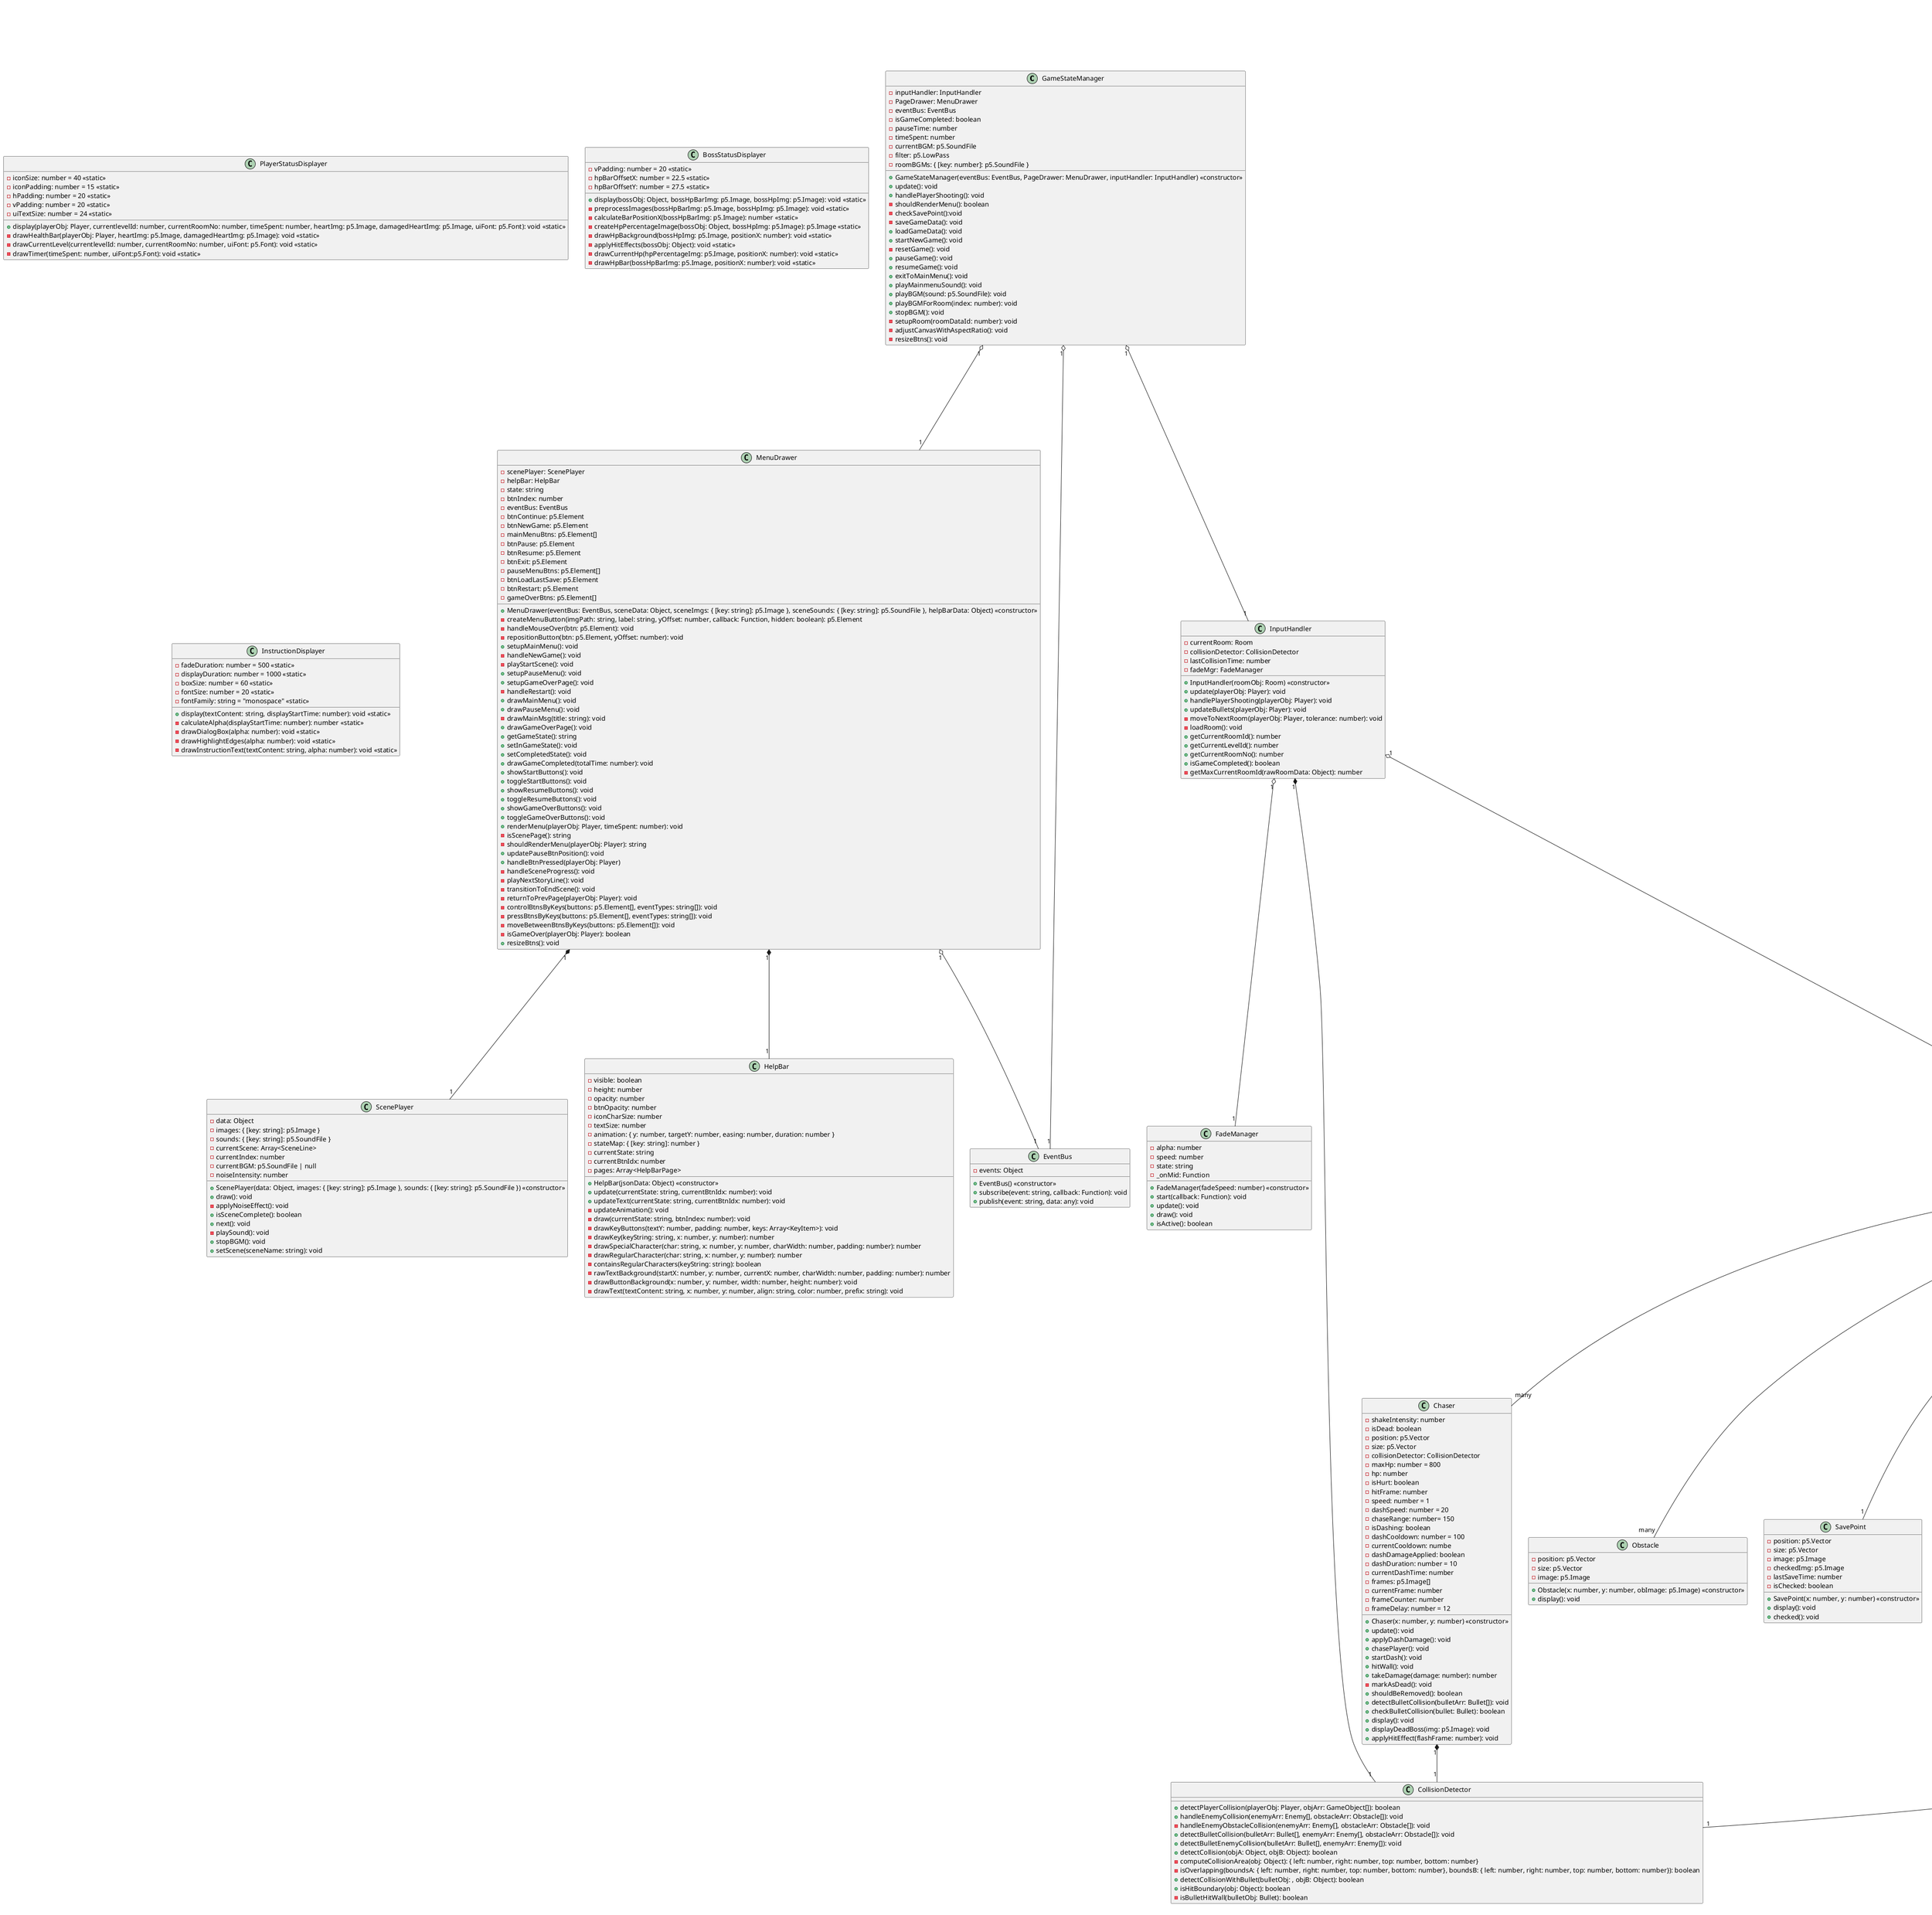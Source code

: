 @startuml

' 核心控制系统
class GameStateManager {
  -inputHandler: InputHandler
  -PageDrawer: MenuDrawer
  -eventBus: EventBus
  -isGameCompleted: boolean
  -pauseTime: number
  -timeSpent: number
  -currentBGM: p5.SoundFile
  -filter: p5.LowPass
  -roomBGMs: { [key: number]: p5.SoundFile }

  +GameStateManager(eventBus: EventBus, PageDrawer: MenuDrawer, inputHandler: InputHandler) <<constructor>>
  +update(): void
  +handlePlayerShooting(): void
  -shouldRenderMenu(): boolean
  -checkSavePoint():void
  -saveGameData(): void
  +loadGameData(): void
  +startNewGame(): void
  -resetGame(): void
  +pauseGame(): void
  +resumeGame(): void
  +exitToMainMenu(): void
  +playMainmenuSound(): void
  +playBGM(sound: p5.SoundFile): void
  +playBGMForRoom(index: number): void
  +stopBGM(): void
  -setupRoom(roomDataId: number): void
  -adjustCanvasWithAspectRatio(): void
  -resizeBtns(): void
}

class EventBus {
  -events: Object

  +EventBus() <<constructor>>
  +subscribe(event: string, callback: Function): void
  +publish(event: string, data: any): void
}

class MenuDrawer {
   -scenePlayer: ScenePlayer
   -helpBar: HelpBar
   -state: string
   -btnIndex: number
   -eventBus: EventBus
   -btnContinue: p5.Element
   -btnNewGame: p5.Element
   -mainMenuBtns: p5.Element[]
   -btnPause: p5.Element
   -btnResume: p5.Element
   -btnExit: p5.Element
   -pauseMenuBtns: p5.Element[]
   -btnLoadLastSave: p5.Element
   -btnRestart: p5.Element
   -gameOverBtns: p5.Element[]

   +MenuDrawer(eventBus: EventBus, sceneData: Object, sceneImgs: { [key: string]: p5.Image }, sceneSounds: { [key: string]: p5.SoundFile }, helpBarData: Object) <<constructor>>
   -createMenuButton(imgPath: string, label: string, yOffset: number, callback: Function, hidden: boolean): p5.Element
   -handleMouseOver(btn: p5.Element): void
   -repositionButton(btn: p5.Element, yOffset: number): void
   +setupMainMenu(): void
   -handleNewGame(): void
   -playStartScene(): void
   +setupPauseMenu(): void
   +setupGameOverPage(): void
   -handleRestart(): void
   +drawMainMenu(): void
   +drawPauseMenu(): void
   -drawMainMsg(title: string): void
   +drawGameOverPage(): void
   +getGameState(): string
   +setInGameState(): void
   +setCompletedState(): void
   +drawGameCompleted(totalTime: number): void
   +showStartButtons(): void
   +toggleStartButtons(): void
   +showResumeButtons(): void
   +toggleResumeButtons(): void
   +showGameOverButtons(): void
   +toggleGameOverButtons(): void
   +renderMenu(playerObj: Player, timeSpent: number): void
   -isScenePage(): string
   -shouldRenderMenu(playerObj: Player): string
   +updatePauseBtnPosition(): void
   +handleBtnPressed(playerObj: Player)
   -handleSceneProgress(): void
   -playNextStoryLine(): void
   -transitionToEndScene(): void
   -returnToPrevPage(playerObj: Player): void
   -controlBtnsByKeys(buttons: p5.Element[], eventTypes: string[]): void
   -pressBtnsByKeys(buttons: p5.Element[], eventTypes: string[]): void
   -moveBetweenBtnsByKeys(buttons: p5.Element[]): void
   -isGameOver(playerObj: Player): boolean
   +resizeBtns(): void
}

class InputHandler {
  -currentRoom: Room
  -collisionDetector: CollisionDetector
  -lastCollisionTime: number
  -fadeMgr: FadeManager

  +InputHandler(roomObj: Room) <<constructor>>
  +update(playerObj: Player): void
  +handlePlayerShooting(playerObj: Player): void
  +updateBullets(playerObj: Player): void
  -moveToNextRoom(playerObj: Player, tolerance: number): void
  -loadRoom(): void
  +getCurrentRoomId(): number
  +getCurrentLevelId(): number
  +getCurrentRoomNo(): number
  +isGameCompleted(): boolean
  -getMaxCurrentRoomId(rawRoomData: Object): number
}

class ScenePlayer {
  -data: Object
  -images: { [key: string]: p5.Image }
  -sounds: { [key: string]: p5.SoundFile }
  -currentScene: Array<SceneLine>
  -currentIndex: number
  -currentBGM: p5.SoundFile | null
  -noiseIntensity: number

  +ScenePlayer(data: Object, images: { [key: string]: p5.Image }, sounds: { [key: string]: p5.SoundFile }) <<constructor>>
  +draw(): void
  -applyNoiseEffect(): void
  +isSceneComplete(): boolean
  +next(): void
  -playSound(): void
  +stopBGM(): void
  +setScene(sceneName: string): void
}

class HelpBar {
  -visible: boolean
  -height: number
  -opacity: number
  -btnOpacity: number
  -iconCharSize: number
  -textSize: number
  -animation: { y: number, targetY: number, easing: number, duration: number }
  -stateMap: { [key: string]: number } 
  -currentState: string
  -currentBtnIdx: number
  -pages: Array<HelpBarPage>

  +HelpBar(jsonData: Object) <<constructor>>
  +update(currentState: string, currentBtnIdx: number): void
  +updateText(currentState: string, currentBtnIdx: number): void
  -updateAnimation(): void
  -draw(currentState: string, btnIndex: number): void
  -drawKeyButtons(textY: number, padding: number, keys: Array<KeyItem>): void
  -drawKey(keyString: string, x: number, y: number): number
  -drawSpecialCharacter(char: string, x: number, y: number, charWidth: number, padding: number): number
  -drawRegularCharacter(char: string, x: number, y: number): number
  -containsRegularCharacters(keyString: string): boolean
  -rawTextBackground(startX: number, y: number, currentX: number, charWidth: number, padding: number): number
  -drawButtonBackground(x: number, y: number, width: number, height: number): void
  -drawText(textContent: string, x: number, y: number, align: string, color: number, prefix: string): void
}

class CollisionDetector {
  +detectPlayerCollision(playerObj: Player, objArr: GameObject[]): boolean
  +handleEnemyCollision(enemyArr: Enemy[], obstacleArr: Obstacle[]): void
  -handleEnemyObstacleCollision(enemyArr: Enemy[], obstacleArr: Obstacle[]): void
  +detectBulletCollision(bulletArr: Bullet[], enemyArr: Enemy[], obstacleArr: Obstacle[]): void
  +detectBulletEnemyCollision(bulletArr: Bullet[], enemyArr: Enemy[]): void
  +detectCollision(objA: Object, objB: Object): boolean
  -computeCollisionArea(obj: Object): { left: number, right: number, top: number, bottom: number}
  -isOverlapping(boundsA: { left: number, right: number, top: number, bottom: number}, boundsB: { left: number, right: number, top: number, bottom: number}): boolean
  +detectCollisionWithBullet(bulletObj: , objB: Object): boolean
  +isHitBoundary(obj: Object): boolean
  -isBulletHitWall(bulletObj: Bullet): boolean  
}

class FadeManager {
  -alpha: number
  -speed: number
  -state: string
  -_onMid: Function

  +FadeManager(fadeSpeed: number) <<constructor>>
  +start(callback: Function): void
  +update(): void
  +draw(): void
  +isActive(): boolean
}

' 游戏实体
class Player {
  -maxhp: number = 3
  -baseAtk: number = 50
  -atk: number = 50
  -maxAtk = 100
  -maxSpeed = 4
  -acceleration = 3.0
  -friction = 0.85
  -bulletSize = 20
  -maxBulletSize = 40
  -canShootAgain = true
  -shootCoolDownDuration = 300
  -position = p5.Vector
  -hp: number
  -velocity: p5.Vector
  -size: p5.Vector
  -displaySize: p5.Vector
  -invincibleTimer: number
  -blinkCounter: number
  -bullets: Bullet[]
  -image: p5.Image
  -animations: { up: p5.Image[], down: p5.Image[], left: p5.Image[], right: p5.Image[] }
  -direction: string
  -currentFrame: number
  -frameCounter: number
  -frameDelay: number

  +Player(x: number = leftBoundary, y: number = heightInPixel / 2) <<constructor>>
  +getAtk(): number
  +getBulletSize(): number
  +getHp(): number
  +getMaxHp(): number
  +setHp(newHp: number): void
  +resetRoomState(newHp: number, atk: number, bulletSize: number, x: number, y: number): void
  +updateHp(valueToAdd: number, invincibleDuration: number = 60): void
  +shoot(direction: string): void
  +powerUp(): void
  +updateBlinking(): void
  +display(): void
  +updateVelocity(): void
  +applyFriction(): void
  +resetVelocity(): void
  +updatePosition(): void
  +revertPosition(): void
  +resetInvincibleTimer(duration: number = 60): void
}

class Enemy {
  -hp: number
  -position: p5.Vector
  -size: p5.Vector
  -velocity: p5.Vector
  -image: p5.Image
  -frames: p5.Image[]
  -currentFrame: number
  -frameCounter: number
  -frameDelay: number

  +Enemy(x: number, y: number, hp: number, enImage: p5.Image, levelId: number) <<constructor>>
  +update(): void
  +display(): void
  +collide(otherObj: Object): void
}

class Chaser {
  -shakeIntensity: number
  -isDead: boolean
  -position: p5.Vector
  -size: p5.Vector
  -collisionDetector: CollisionDetector
  -maxHp: number = 800
  -hp: number
  -isHurt: boolean
  -hitFrame: number
  -speed: number = 1
  -dashSpeed: number = 20
  -chaseRange: number= 150
  -isDashing: boolean
  -dashCooldown: number = 100
  -currentCooldown: numbe
  -dashDamageApplied: boolean
  -dashDuration: number = 10
  -currentDashTime: number
  -frames: p5.Image[]
  -currentFrame: number
  -frameCounter: number
  -frameDelay: number = 12

  +Chaser(x: number, y: number) <<constructor>>
  +update(): void
  +applyDashDamage(): void
  +chasePlayer(): void
  +startDash(): void
  +hitWall(): void
  +takeDamage(damage: number): number
  -markAsDead(): void
  +shouldBeRemoved(): boolean
  +detectBulletCollision(bulletArr: Bullet[]): void
  +checkBulletCollision(bullet: Bullet): boolean
  +display(): void
  +displayDeadBoss(img: p5.Image): void
  +applyHitEffect(flashFrame: number): void
}

class Shooter {
  <<abstract>>
  -shakeIntensity: number
  -isDead: boolean
  -position: p5.Vector
  -size: p5.Vector
  -collisionDetector: CollisionDetector
  -maxHp: number = 800
  -hp: number
  -isHurt: boolean
  -hitFrame: number
  -speed: number = 0.8
  -moveCooldown: number = 60
  -currentMoveCooldown: number
  -direction: p5.Vector
  -shootCooldown: number = 280
  -currentShootCooldown: number
  -bullets: ShooterBullet[]
  -warningTime: number
  -warningDuration: number = 60
  -shooterSoundOn: boolean
  -frames: p5.Image[]
  -currentFrame: number
  -frameCounter: number
  -frameDelay: number = 10

  +Shooter(x: number, y: number, collisionDetector: CollisionDetector) <<constructor>>
  +update(): void
  +checkBoundaryCollision(): void
  +shoot(): void
  +takeDamage(damage: number): void
  -markAsDead(): void
  +shouldBeRemoved(): boolean
  +detectBulletCollision(bulletArr: Bullet[]): void
  +checkBulletCollision(bullet: Bullet): boolean
  +checkPlayerCollisionDirect(): void
  +display(): void
  -displayDeadBoss(img: p5.Image): void
  +displayWarningEffect(): void
  +applyHitEffect(flashFrame: number): void
  +getPosition(): p5.Vector
  +getSize(): p5.Vector
}

class ShooterFourDir {
  +ShooterFourDir(+Shooter(x: number, y: number, collisionDetector: CollisionDetector) <<constructor>>
  +shoot(): void
}

class ShooterEightDir {
  +ShooterEightDir(x: number, y: number, collisionDetector: CollisionDetector) <<constructor>>
  +shoot(): void
}

class Bullet {
  -position: p5.Vector
  -size: p5.Vector
  -speed: number = 4
  -direction: string
  -damage: number
  -image: p5.Image
  -initialAngle: number
  -spin: number
  -rotationSpeed: number
  -isHit: boolean
  -hitFrame: number
  -frames: p5.Image[]
  -life: number
  -maxLife: number = 100
  -trail: Array<{ pos: p5.Vector, age: number }>
  -trailMax: number = 15
  
  +Bullet(x: number, y: number, direction: string, dmg: number img: p5.Image, s: number = 20) <<constructor>>
  +update(): void
  +display(): void
  +markAsHit(playSound: boolean): void
  +shouldBeRemoved(): boolean
}

class ShooterBullet {
  -position: p5.Vector
  -direction: p5.Vector
  -damage: number
  -speed: number
  -image: p5.Image
  -isHit: boolean
  -size: p5.Vector
  -angle: number

  +ShooterBullet(x: number, y: number, direction: , dmg: number, speed: number, bulletImg: p5.Image) <<constructor>>
  +markAsHit: void
  +update(): void
  +display(): void
}

class Room {
  -currentRoomData: Object
  -obstacleCount: number
  -startTime: number
  -clearTime: number
  -items: Item[]
  -savePoint: SavePoint
  -door: Door
  -enemies: Enemy[]
  -chaser: Chaser[]
  -shooter: Shooter[]
  -obstacles: Obstacle[]
  -size: { width: number, height: number }
  -collisionDetector: CollisionDetector
  
  +Room() <<constructor>>
  +setup(data: Object): void
  +getRoomDataId(): number
  +getCurrentRoomId(): number
  +getCurrentLevelId(): number
  +getCurrentRoomNo(): number
  +update(playerObj: Player): void
  -handleItemPicking(playerObj: Player): void
  -handleItemBulletsCollision(bulletArr: Bullet[], itemArr: Item[]): void
  +display(playerObj: Player): void
  -displayInstructions(): void
  -displayBossStatus(): void
  +generateObstacles(currentRoomData: Object): void
  +generateEnemies(currentRoomData: Object): void
  +generateChaser(): void
  +generateShooter(): void
  +generateFinalBossRoom(): void
  +updateEnemies(): void
  +updateShooter(): void
  -shouldDropItemAndRemove(bossObj: Object): boolean
  -dropItemFromBossType(bossObj: Object, itemX: number, itemY: number, bossBtm: number): void
  +updateAfterClear(): void
  +checkClearCondition(): boolean
  +resolveBossCollision(): void
  +setObstacleCount(currentRoomData: Object): void
  +generateTutorialObs(obsData: Object): void
  -setGameTime(currentRoomId: number): void
}

class Door {
  -position: p5.Vector
  -size: p5.Vector
  -currentDoorImg: p5.Image
  -isOpen: boolean
  
  +Door() <<constructor>>
  +display(): void
  +open(): void
  +close(): void
  +updateImage(): void
}

class Item {
  -ITEM_IMAGES: { [key: string]: p5.Image } <<static>>
  -EFFECT_MAP: { [key: string]: Function } <<static>>
  -position: p5.Vector
  -vel: p5.Vector
  -type: string
  -gravity: number = 0.2
  -bounce: number = 0.4
  -image: p5.Image
  -size: p5.Vector
  -groundY: number

  +Item(x: number, y: number, bossBtm: number, type: string) <<constructor>>
  +update(): void
  -applyGravity(): void
  -handleGroundCollision(): void
  +display(): void
  +applyEffect(playerObj: Player): void
  +getType(): string
}

class Obstacle {
  -position: p5.Vector
  -size: p5.Vector
  -image: p5.Image

  +Obstacle(x: number, y: number, obImage: p5.Image) <<constructor>>
  +display(): void
}

class SavePoint {
  -position: p5.Vector
  -size: p5.Vector
  -image: p5.Image
  -checkedImg: p5.Image
  -lastSaveTime: number
  -isChecked: boolean

  +SavePoint(x: number, y: number) <<constructor>>
  +display(): void
  +checked(): void
}

' UI系统

class PlayerStatusDisplayer {
  -iconSize: number = 40 <<static>>
  -iconPadding: number = 15 <<static>>
  -hPadding: number = 20 <<static>>
  -vPadding: number = 20 <<static>>
  -uiTextSize: number = 24 <<static>>

  +display(playerObj: Player, currentlevelId: number, currentRoomNo: number, timeSpent: number, heartImg: p5.Image, damagedHeartImg: p5.Image, uiFont: p5.Font): void <<static>>
  -drawHealthBar(playerObj: Player, heartImg: p5.Image, damagedHeartImg: p5.Image): void <<static>>
  -drawCurrentLevel(currentlevelId: number, currentRoomNo: number, uiFont: p5.Font): void <<static>>
  -drawTimer(timeSpent: number, uiFont:p5.Font): void <<static>>

}

class BossStatusDisplayer {
  -vPadding: number = 20 <<static>>
  -hpBarOffsetX: number = 22.5 <<static>>
  -hpBarOffsetY: number = 27.5 <<static>>

  +display(bossObj: Object, bossHpBarImg: p5.Image, bossHpImg: p5.Image): void <<static>>
  -preprocessImages(bossHpBarImg: p5.Image, bossHpImg: p5.Image): void <<static>>
  -calculateBarPositionX(bossHpBarImg: p5.Image): number <<static>>
  -createHpPercentageImage(bossObj: Object, bossHpImg: p5.Image): p5.Image <<static>>
  -drawHpBackground(bossHpImg: p5.Image, positionX: number): void <<static>>
  -applyHitEffects(bossObj: Object): void <<static>>
  -drawCurrentHp(hpPercentageImg: p5.Image, positionX: number): void <<static>>
  -drawHpBar(bossHpBarImg: p5.Image, positionX: number): void <<static>>
}

class InstructionDisplayer {
  -fadeDuration: number = 500 <<static>>
  -displayDuration: number = 1000 <<static>>
  -boxSize: number = 60 <<static>>
  -fontSize: number = 20 <<static>>
  -fontFamily: string = "monospace" <<static>>

  +display(textContent: string, displayStartTime: number): void <<static>>
  -calculateAlpha(displayStartTime: number): number <<static>>
  -drawDialogBox(alpha: number): void <<static>>
  -drawHighlightEdges(alpha: number): void <<static>>
  -drawInstructionText(textContent: string, alpha: number): void <<static>>
}

' 定义主类
class PolicyDisplayer {
    +config: PolicyConfig <<static>> 
    +display(): void <<static>> 
}

' 定义配置类
class PolicyConfig {
    title: String
    content: List<String>
    styles: StyleConfig
}

' 定义样式子配置类
class StyleConfig {
    background: Integer[3]
    titleSize: Integer
    bodySize: Integer
    titleColor: Integer[1]
    bodyColor: Integer[1]
}

' 关联关系
PolicyDisplayer --> PolicyConfig : config
PolicyConfig  --> StyleConfig  : styles



' 关系定义
GameStateManager "1" o-- "1" EventBus
GameStateManager "1" o-- "1" InputHandler
GameStateManager "1" o-- "1" MenuDrawer

MenuDrawer "1" *-- "1" ScenePlayer
MenuDrawer "1" *-- "1" HelpBar
MenuDrawer "1" o-- "1" EventBus

InputHandler "1" *-- "1" CollisionDetector
InputHandler "1" o-- "1" Room
InputHandler "1" o-- "1" FadeManager

Player "1" *-- "many" Bullet

Chaser "1" *-- "1" CollisionDetector

Shooter <|-- ShooterFourDir
Shooter <|-- ShooterEightDir

ShooterFourDir "1" *-- "many" ShooterBullet
ShooterEightDir "1" *-- "many" ShooterBullet

Room "1" *-- "1" CollisionDetector
Room "1" *-- "1" Door
Room "1" *-- "1" SavePoint
Room "1" *-- "many" Enemy
Room "1" *-- "many" Obstacle
Room "1" *-- "many" Item
Room "1" *-- "many" Chaser
Room "1" *-- "many" ShooterFourDir
Room "1" *-- "many" ShooterEightDir

@enduml